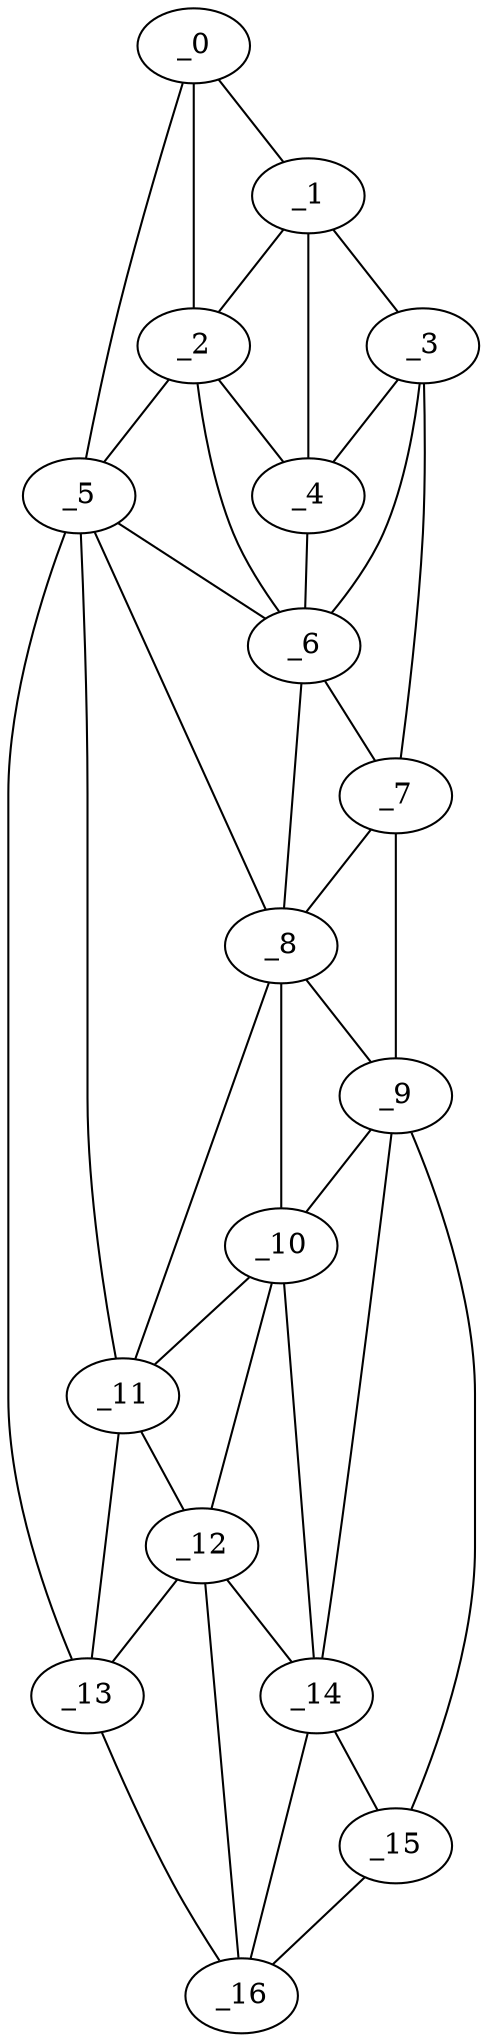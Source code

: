 graph "obj23__0.gxl" {
	_0	 [x=18,
		y=79];
	_1	 [x=33,
		y=58];
	_0 -- _1	 [valence=1];
	_2	 [x=39,
		y=70];
	_0 -- _2	 [valence=2];
	_5	 [x=44,
		y=81];
	_0 -- _5	 [valence=1];
	_1 -- _2	 [valence=2];
	_3	 [x=41,
		y=52];
	_1 -- _3	 [valence=1];
	_4	 [x=43,
		y=62];
	_1 -- _4	 [valence=2];
	_2 -- _4	 [valence=2];
	_2 -- _5	 [valence=1];
	_6	 [x=51,
		y=63];
	_2 -- _6	 [valence=2];
	_3 -- _4	 [valence=2];
	_3 -- _6	 [valence=2];
	_7	 [x=59,
		y=47];
	_3 -- _7	 [valence=1];
	_4 -- _6	 [valence=2];
	_5 -- _6	 [valence=1];
	_8	 [x=82,
		y=62];
	_5 -- _8	 [valence=2];
	_11	 [x=91,
		y=80];
	_5 -- _11	 [valence=1];
	_13	 [x=103,
		y=85];
	_5 -- _13	 [valence=1];
	_6 -- _7	 [valence=1];
	_6 -- _8	 [valence=2];
	_7 -- _8	 [valence=2];
	_9	 [x=87,
		y=46];
	_7 -- _9	 [valence=1];
	_8 -- _9	 [valence=1];
	_10	 [x=91,
		y=61];
	_8 -- _10	 [valence=1];
	_8 -- _11	 [valence=2];
	_9 -- _10	 [valence=1];
	_14	 [x=112,
		y=49];
	_9 -- _14	 [valence=2];
	_15	 [x=119,
		y=48];
	_9 -- _15	 [valence=1];
	_10 -- _11	 [valence=2];
	_12	 [x=103,
		y=81];
	_10 -- _12	 [valence=1];
	_10 -- _14	 [valence=2];
	_11 -- _12	 [valence=1];
	_11 -- _13	 [valence=1];
	_12 -- _13	 [valence=1];
	_12 -- _14	 [valence=2];
	_16	 [x=123,
		y=74];
	_12 -- _16	 [valence=2];
	_13 -- _16	 [valence=1];
	_14 -- _15	 [valence=2];
	_14 -- _16	 [valence=1];
	_15 -- _16	 [valence=1];
}
